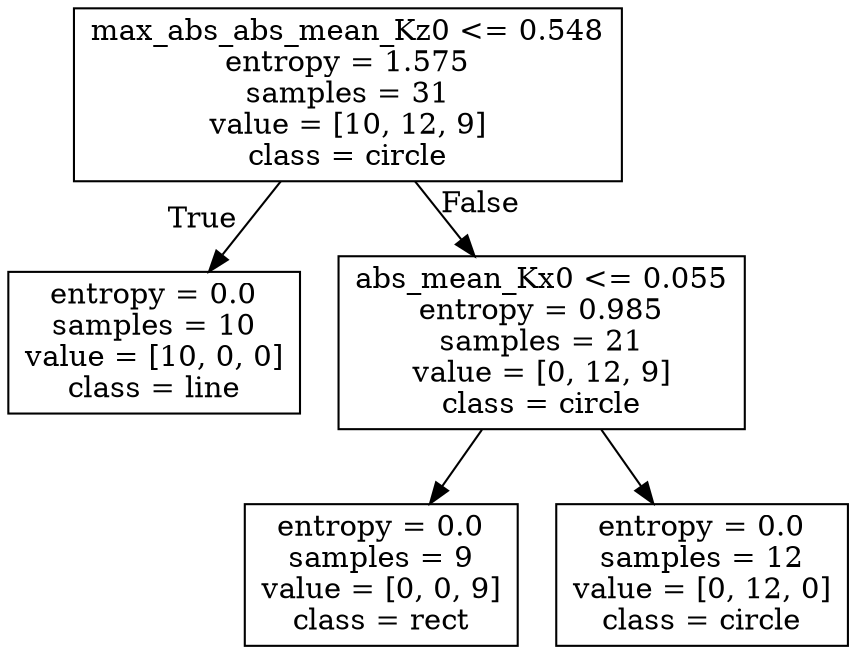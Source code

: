 digraph Tree {
node [shape=box] ;
0 [label="max_abs_abs_mean_Kz0 <= 0.548\nentropy = 1.575\nsamples = 31\nvalue = [10, 12, 9]\nclass = circle"] ;
1 [label="entropy = 0.0\nsamples = 10\nvalue = [10, 0, 0]\nclass = line"] ;
0 -> 1 [labeldistance=2.5, labelangle=45, headlabel="True"] ;
2 [label="abs_mean_Kx0 <= 0.055\nentropy = 0.985\nsamples = 21\nvalue = [0, 12, 9]\nclass = circle"] ;
0 -> 2 [labeldistance=2.5, labelangle=-45, headlabel="False"] ;
3 [label="entropy = 0.0\nsamples = 9\nvalue = [0, 0, 9]\nclass = rect"] ;
2 -> 3 ;
4 [label="entropy = 0.0\nsamples = 12\nvalue = [0, 12, 0]\nclass = circle"] ;
2 -> 4 ;
}